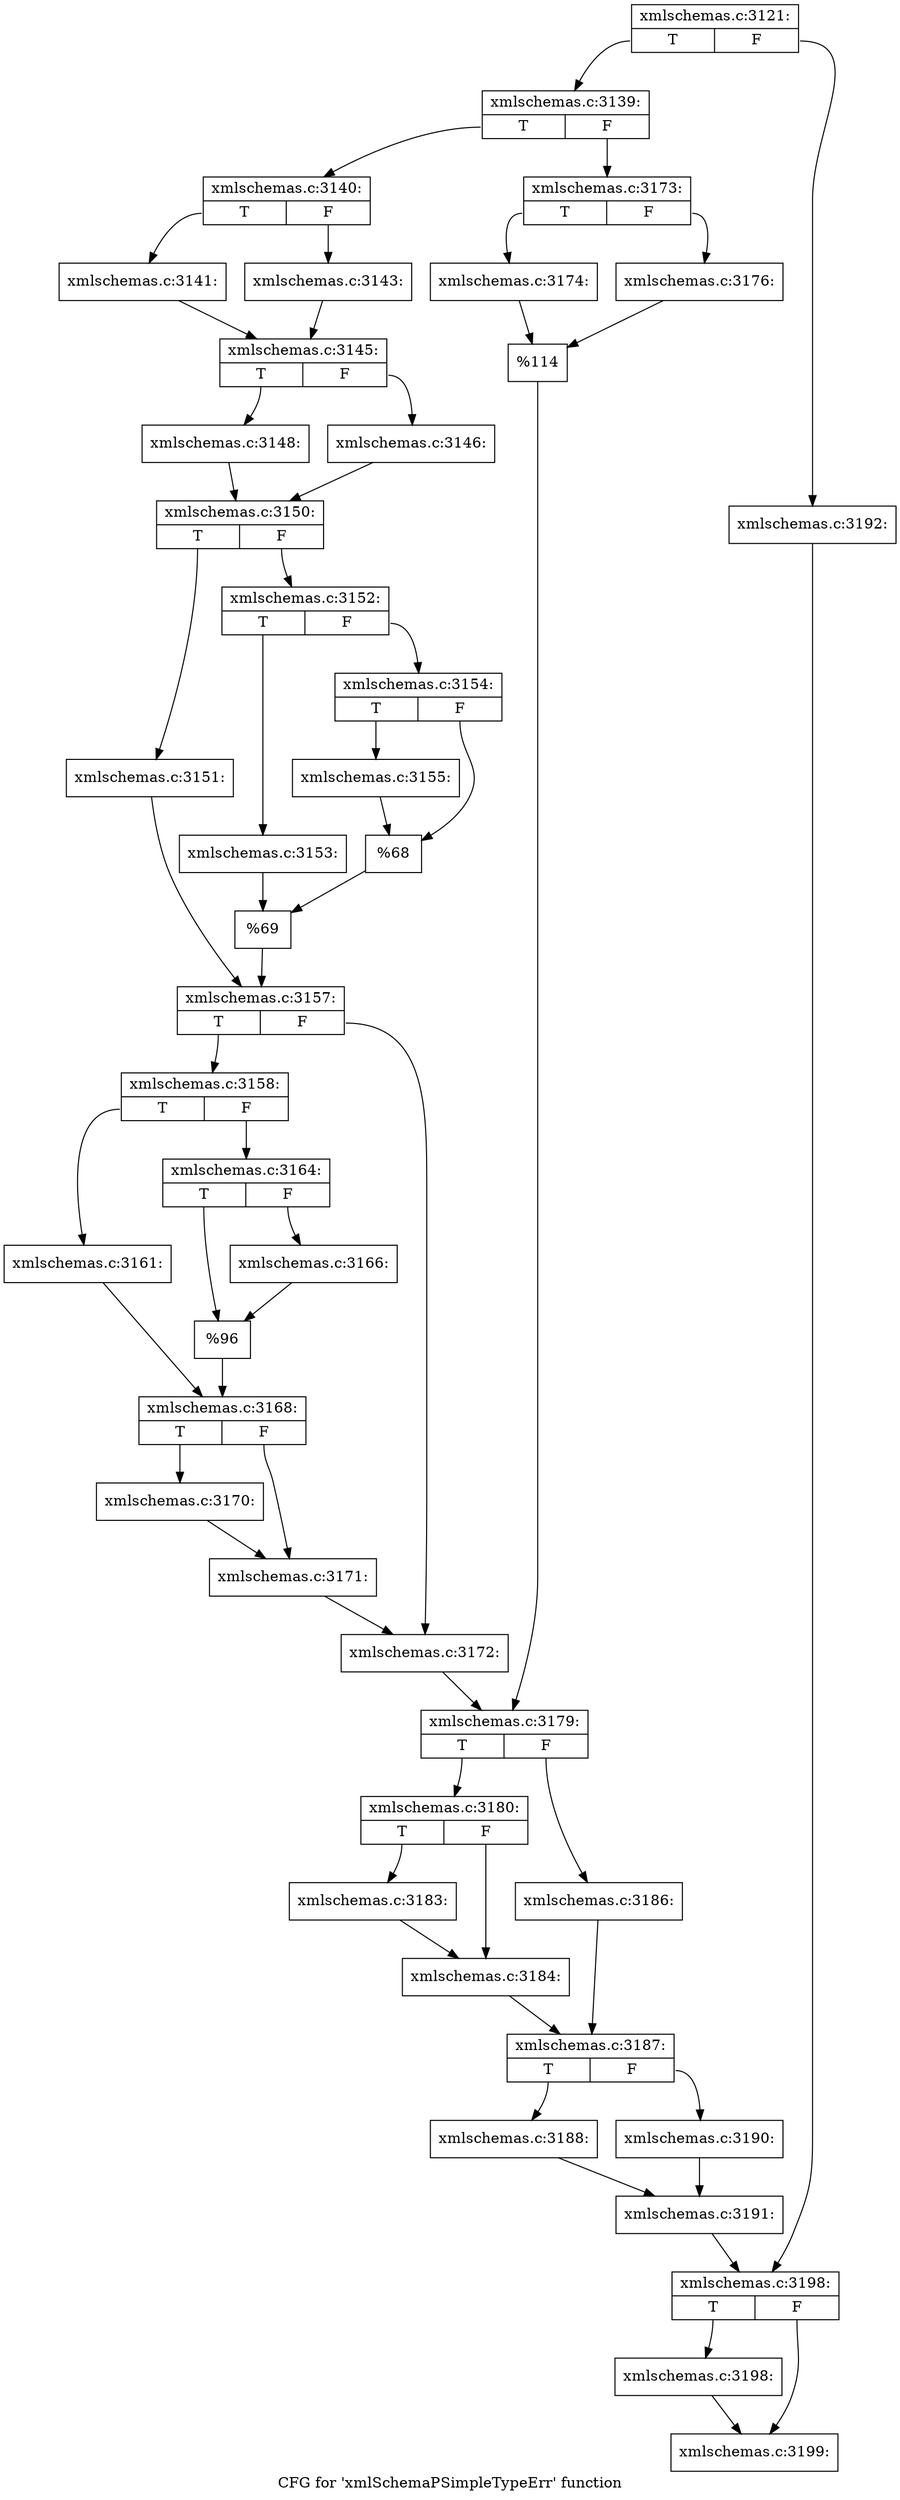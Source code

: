 digraph "CFG for 'xmlSchemaPSimpleTypeErr' function" {
	label="CFG for 'xmlSchemaPSimpleTypeErr' function";

	Node0x55d025f39af0 [shape=record,label="{xmlschemas.c:3121:|{<s0>T|<s1>F}}"];
	Node0x55d025f39af0:s0 -> Node0x55d025f3c5d0;
	Node0x55d025f39af0:s1 -> Node0x55d025f3c670;
	Node0x55d025f3c5d0 [shape=record,label="{xmlschemas.c:3139:|{<s0>T|<s1>F}}"];
	Node0x55d025f3c5d0:s0 -> Node0x55d025f3ca30;
	Node0x55d025f3c5d0:s1 -> Node0x55d025f3cad0;
	Node0x55d025f3ca30 [shape=record,label="{xmlschemas.c:3140:|{<s0>T|<s1>F}}"];
	Node0x55d025f3ca30:s0 -> Node0x55d025f3ce30;
	Node0x55d025f3ca30:s1 -> Node0x55d025f3ced0;
	Node0x55d025f3ce30 [shape=record,label="{xmlschemas.c:3141:}"];
	Node0x55d025f3ce30 -> Node0x55d025f3ce80;
	Node0x55d025f3ced0 [shape=record,label="{xmlschemas.c:3143:}"];
	Node0x55d025f3ced0 -> Node0x55d025f3ce80;
	Node0x55d025f3ce80 [shape=record,label="{xmlschemas.c:3145:|{<s0>T|<s1>F}}"];
	Node0x55d025f3ce80:s0 -> Node0x55d025f3daf0;
	Node0x55d025f3ce80:s1 -> Node0x55d025f3da50;
	Node0x55d025f3da50 [shape=record,label="{xmlschemas.c:3146:}"];
	Node0x55d025f3da50 -> Node0x55d025f3daa0;
	Node0x55d025f3daf0 [shape=record,label="{xmlschemas.c:3148:}"];
	Node0x55d025f3daf0 -> Node0x55d025f3daa0;
	Node0x55d025f3daa0 [shape=record,label="{xmlschemas.c:3150:|{<s0>T|<s1>F}}"];
	Node0x55d025f3daa0:s0 -> Node0x55d025c111f0;
	Node0x55d025f3daa0:s1 -> Node0x55d025c11290;
	Node0x55d025c111f0 [shape=record,label="{xmlschemas.c:3151:}"];
	Node0x55d025c111f0 -> Node0x55d025c11240;
	Node0x55d025c11290 [shape=record,label="{xmlschemas.c:3152:|{<s0>T|<s1>F}}"];
	Node0x55d025c11290:s0 -> Node0x55d025c11860;
	Node0x55d025c11290:s1 -> Node0x55d025c11900;
	Node0x55d025c11860 [shape=record,label="{xmlschemas.c:3153:}"];
	Node0x55d025c11860 -> Node0x55d025c118b0;
	Node0x55d025c11900 [shape=record,label="{xmlschemas.c:3154:|{<s0>T|<s1>F}}"];
	Node0x55d025c11900:s0 -> Node0x55d025c11f70;
	Node0x55d025c11900:s1 -> Node0x55d025c11fc0;
	Node0x55d025c11f70 [shape=record,label="{xmlschemas.c:3155:}"];
	Node0x55d025c11f70 -> Node0x55d025c11fc0;
	Node0x55d025c11fc0 [shape=record,label="{%68}"];
	Node0x55d025c11fc0 -> Node0x55d025c118b0;
	Node0x55d025c118b0 [shape=record,label="{%69}"];
	Node0x55d025c118b0 -> Node0x55d025c11240;
	Node0x55d025c11240 [shape=record,label="{xmlschemas.c:3157:|{<s0>T|<s1>F}}"];
	Node0x55d025c11240:s0 -> Node0x55d025f42400;
	Node0x55d025c11240:s1 -> Node0x55d025f42450;
	Node0x55d025f42400 [shape=record,label="{xmlschemas.c:3158:|{<s0>T|<s1>F}}"];
	Node0x55d025f42400:s0 -> Node0x55d025f42dc0;
	Node0x55d025f42400:s1 -> Node0x55d025f42e60;
	Node0x55d025f42dc0 [shape=record,label="{xmlschemas.c:3161:}"];
	Node0x55d025f42dc0 -> Node0x55d025f42e10;
	Node0x55d025f42e60 [shape=record,label="{xmlschemas.c:3164:|{<s0>T|<s1>F}}"];
	Node0x55d025f42e60:s0 -> Node0x55d025f458b0;
	Node0x55d025f42e60:s1 -> Node0x55d025f45860;
	Node0x55d025f45860 [shape=record,label="{xmlschemas.c:3166:}"];
	Node0x55d025f45860 -> Node0x55d025f458b0;
	Node0x55d025f458b0 [shape=record,label="{%96}"];
	Node0x55d025f458b0 -> Node0x55d025f42e10;
	Node0x55d025f42e10 [shape=record,label="{xmlschemas.c:3168:|{<s0>T|<s1>F}}"];
	Node0x55d025f42e10:s0 -> Node0x55d025f46630;
	Node0x55d025f42e10:s1 -> Node0x55d025f46680;
	Node0x55d025f46630 [shape=record,label="{xmlschemas.c:3170:}"];
	Node0x55d025f46630 -> Node0x55d025f46680;
	Node0x55d025f46680 [shape=record,label="{xmlschemas.c:3171:}"];
	Node0x55d025f46680 -> Node0x55d025f42450;
	Node0x55d025f42450 [shape=record,label="{xmlschemas.c:3172:}"];
	Node0x55d025f42450 -> Node0x55d025f3ca80;
	Node0x55d025f3cad0 [shape=record,label="{xmlschemas.c:3173:|{<s0>T|<s1>F}}"];
	Node0x55d025f3cad0:s0 -> Node0x55d025f46e00;
	Node0x55d025f3cad0:s1 -> Node0x55d025f46ea0;
	Node0x55d025f46e00 [shape=record,label="{xmlschemas.c:3174:}"];
	Node0x55d025f46e00 -> Node0x55d025f46e50;
	Node0x55d025f46ea0 [shape=record,label="{xmlschemas.c:3176:}"];
	Node0x55d025f46ea0 -> Node0x55d025f46e50;
	Node0x55d025f46e50 [shape=record,label="{%114}"];
	Node0x55d025f46e50 -> Node0x55d025f3ca80;
	Node0x55d025f3ca80 [shape=record,label="{xmlschemas.c:3179:|{<s0>T|<s1>F}}"];
	Node0x55d025f3ca80:s0 -> Node0x55d025dfdca0;
	Node0x55d025f3ca80:s1 -> Node0x55d025dfdd40;
	Node0x55d025dfdca0 [shape=record,label="{xmlschemas.c:3180:|{<s0>T|<s1>F}}"];
	Node0x55d025dfdca0:s0 -> Node0x55d025f49e10;
	Node0x55d025dfdca0:s1 -> Node0x55d025f49e60;
	Node0x55d025f49e10 [shape=record,label="{xmlschemas.c:3183:}"];
	Node0x55d025f49e10 -> Node0x55d025f49e60;
	Node0x55d025f49e60 [shape=record,label="{xmlschemas.c:3184:}"];
	Node0x55d025f49e60 -> Node0x55d025dfdcf0;
	Node0x55d025dfdd40 [shape=record,label="{xmlschemas.c:3186:}"];
	Node0x55d025dfdd40 -> Node0x55d025dfdcf0;
	Node0x55d025dfdcf0 [shape=record,label="{xmlschemas.c:3187:|{<s0>T|<s1>F}}"];
	Node0x55d025dfdcf0:s0 -> Node0x55d025f4ab60;
	Node0x55d025dfdcf0:s1 -> Node0x55d025f4ac00;
	Node0x55d025f4ab60 [shape=record,label="{xmlschemas.c:3188:}"];
	Node0x55d025f4ab60 -> Node0x55d025f4abb0;
	Node0x55d025f4ac00 [shape=record,label="{xmlschemas.c:3190:}"];
	Node0x55d025f4ac00 -> Node0x55d025f4abb0;
	Node0x55d025f4abb0 [shape=record,label="{xmlschemas.c:3191:}"];
	Node0x55d025f4abb0 -> Node0x55d025f3c620;
	Node0x55d025f3c670 [shape=record,label="{xmlschemas.c:3192:}"];
	Node0x55d025f3c670 -> Node0x55d025f3c620;
	Node0x55d025f3c620 [shape=record,label="{xmlschemas.c:3198:|{<s0>T|<s1>F}}"];
	Node0x55d025f3c620:s0 -> Node0x55d025c106e0;
	Node0x55d025f3c620:s1 -> Node0x55d025f49410;
	Node0x55d025c106e0 [shape=record,label="{xmlschemas.c:3198:}"];
	Node0x55d025c106e0 -> Node0x55d025f49410;
	Node0x55d025f49410 [shape=record,label="{xmlschemas.c:3199:}"];
}
